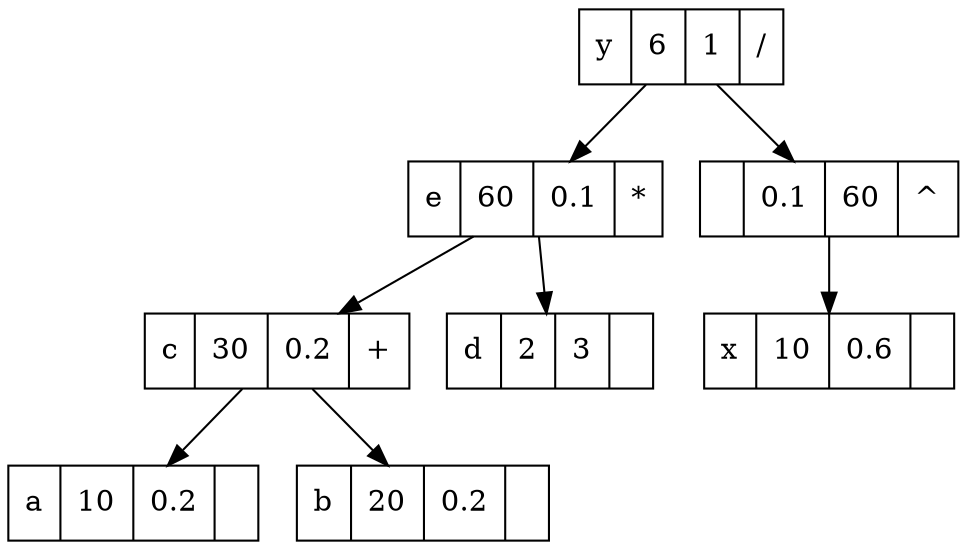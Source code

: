 digraph Micrograd { 
	"666bef29-5402-4003-b929-6d6eab113c79"[label="y|6|1|/",shape=record]; 
	"64a2def7-ee05-4143-a02f-085b91b0e528"[label="e|60|0.1|*",shape=record]; 
	"b16adb6b-c92b-4b42-b973-1e8cd775f758"[label="c|30|0.2|+",shape=record]; 
	"583477f0-d77c-44b5-b131-79953768d9c8"[label="a|10|0.2|",shape=record]; 
	"b16adb6b-c92b-4b42-b973-1e8cd775f758" -> "583477f0-d77c-44b5-b131-79953768d9c8"; 
	"671a2571-bc91-45c3-9d25-33b5690b5352"[label="b|20|0.2|",shape=record]; 
	"b16adb6b-c92b-4b42-b973-1e8cd775f758" -> "671a2571-bc91-45c3-9d25-33b5690b5352"; 
	"64a2def7-ee05-4143-a02f-085b91b0e528" -> "b16adb6b-c92b-4b42-b973-1e8cd775f758"; 
	"1f200814-e31b-4311-bbb6-e12818eae900"[label="d|2|3|",shape=record]; 
	"64a2def7-ee05-4143-a02f-085b91b0e528" -> "1f200814-e31b-4311-bbb6-e12818eae900"; 
	"666bef29-5402-4003-b929-6d6eab113c79" -> "64a2def7-ee05-4143-a02f-085b91b0e528"; 
	"5c5b2705-4c20-4537-81f3-86d62a9d99ee"[label="|0.1|60|^",shape=record]; 
	"36127b7e-e70e-40c3-b121-c20568b24c2e"[label="x|10|0.6|",shape=record]; 
	"5c5b2705-4c20-4537-81f3-86d62a9d99ee" -> "36127b7e-e70e-40c3-b121-c20568b24c2e"; 
	"666bef29-5402-4003-b929-6d6eab113c79" -> "5c5b2705-4c20-4537-81f3-86d62a9d99ee"; 
}